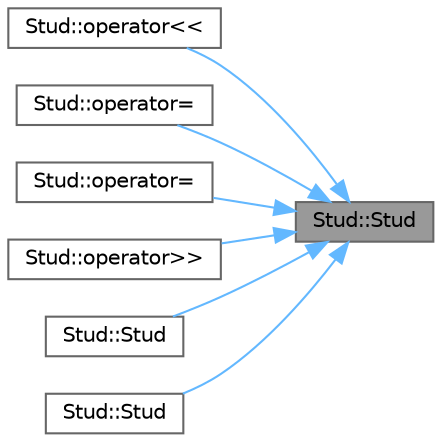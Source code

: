 digraph "Stud::Stud"
{
 // LATEX_PDF_SIZE
  bgcolor="transparent";
  edge [fontname=Helvetica,fontsize=10,labelfontname=Helvetica,labelfontsize=10];
  node [fontname=Helvetica,fontsize=10,shape=box,height=0.2,width=0.4];
  rankdir="RL";
  Node1 [id="Node000001",label="Stud::Stud",height=0.2,width=0.4,color="gray40", fillcolor="grey60", style="filled", fontcolor="black",tooltip=" "];
  Node1 -> Node2 [id="edge1_Node000001_Node000002",dir="back",color="steelblue1",style="solid",tooltip=" "];
  Node2 [id="Node000002",label="Stud::operator\<\<",height=0.2,width=0.4,color="grey40", fillcolor="white", style="filled",URL="$class_stud.html#a9072c21de23b6a0596457f5a87a24780",tooltip=" "];
  Node1 -> Node3 [id="edge2_Node000001_Node000003",dir="back",color="steelblue1",style="solid",tooltip=" "];
  Node3 [id="Node000003",label="Stud::operator=",height=0.2,width=0.4,color="grey40", fillcolor="white", style="filled",URL="$class_stud.html#a311ba01abe5e734694bd281a9653226f",tooltip=" "];
  Node1 -> Node4 [id="edge3_Node000001_Node000004",dir="back",color="steelblue1",style="solid",tooltip=" "];
  Node4 [id="Node000004",label="Stud::operator=",height=0.2,width=0.4,color="grey40", fillcolor="white", style="filled",URL="$class_stud.html#afd1e9be92f8d351aa99b4c09a332ea3a",tooltip=" "];
  Node1 -> Node5 [id="edge4_Node000001_Node000005",dir="back",color="steelblue1",style="solid",tooltip=" "];
  Node5 [id="Node000005",label="Stud::operator\>\>",height=0.2,width=0.4,color="grey40", fillcolor="white", style="filled",URL="$class_stud.html#ab0ae2d598da52d7298daa3083d28b576",tooltip=" "];
  Node1 -> Node6 [id="edge5_Node000001_Node000006",dir="back",color="steelblue1",style="solid",tooltip=" "];
  Node6 [id="Node000006",label="Stud::Stud",height=0.2,width=0.4,color="grey40", fillcolor="white", style="filled",URL="$class_stud.html#ad473232271f7e160f811c6ae206d326c",tooltip=" "];
  Node1 -> Node7 [id="edge6_Node000001_Node000007",dir="back",color="steelblue1",style="solid",tooltip=" "];
  Node7 [id="Node000007",label="Stud::Stud",height=0.2,width=0.4,color="grey40", fillcolor="white", style="filled",URL="$class_stud.html#ac62c75899e911e4f1d55e1047564225c",tooltip=" "];
}
